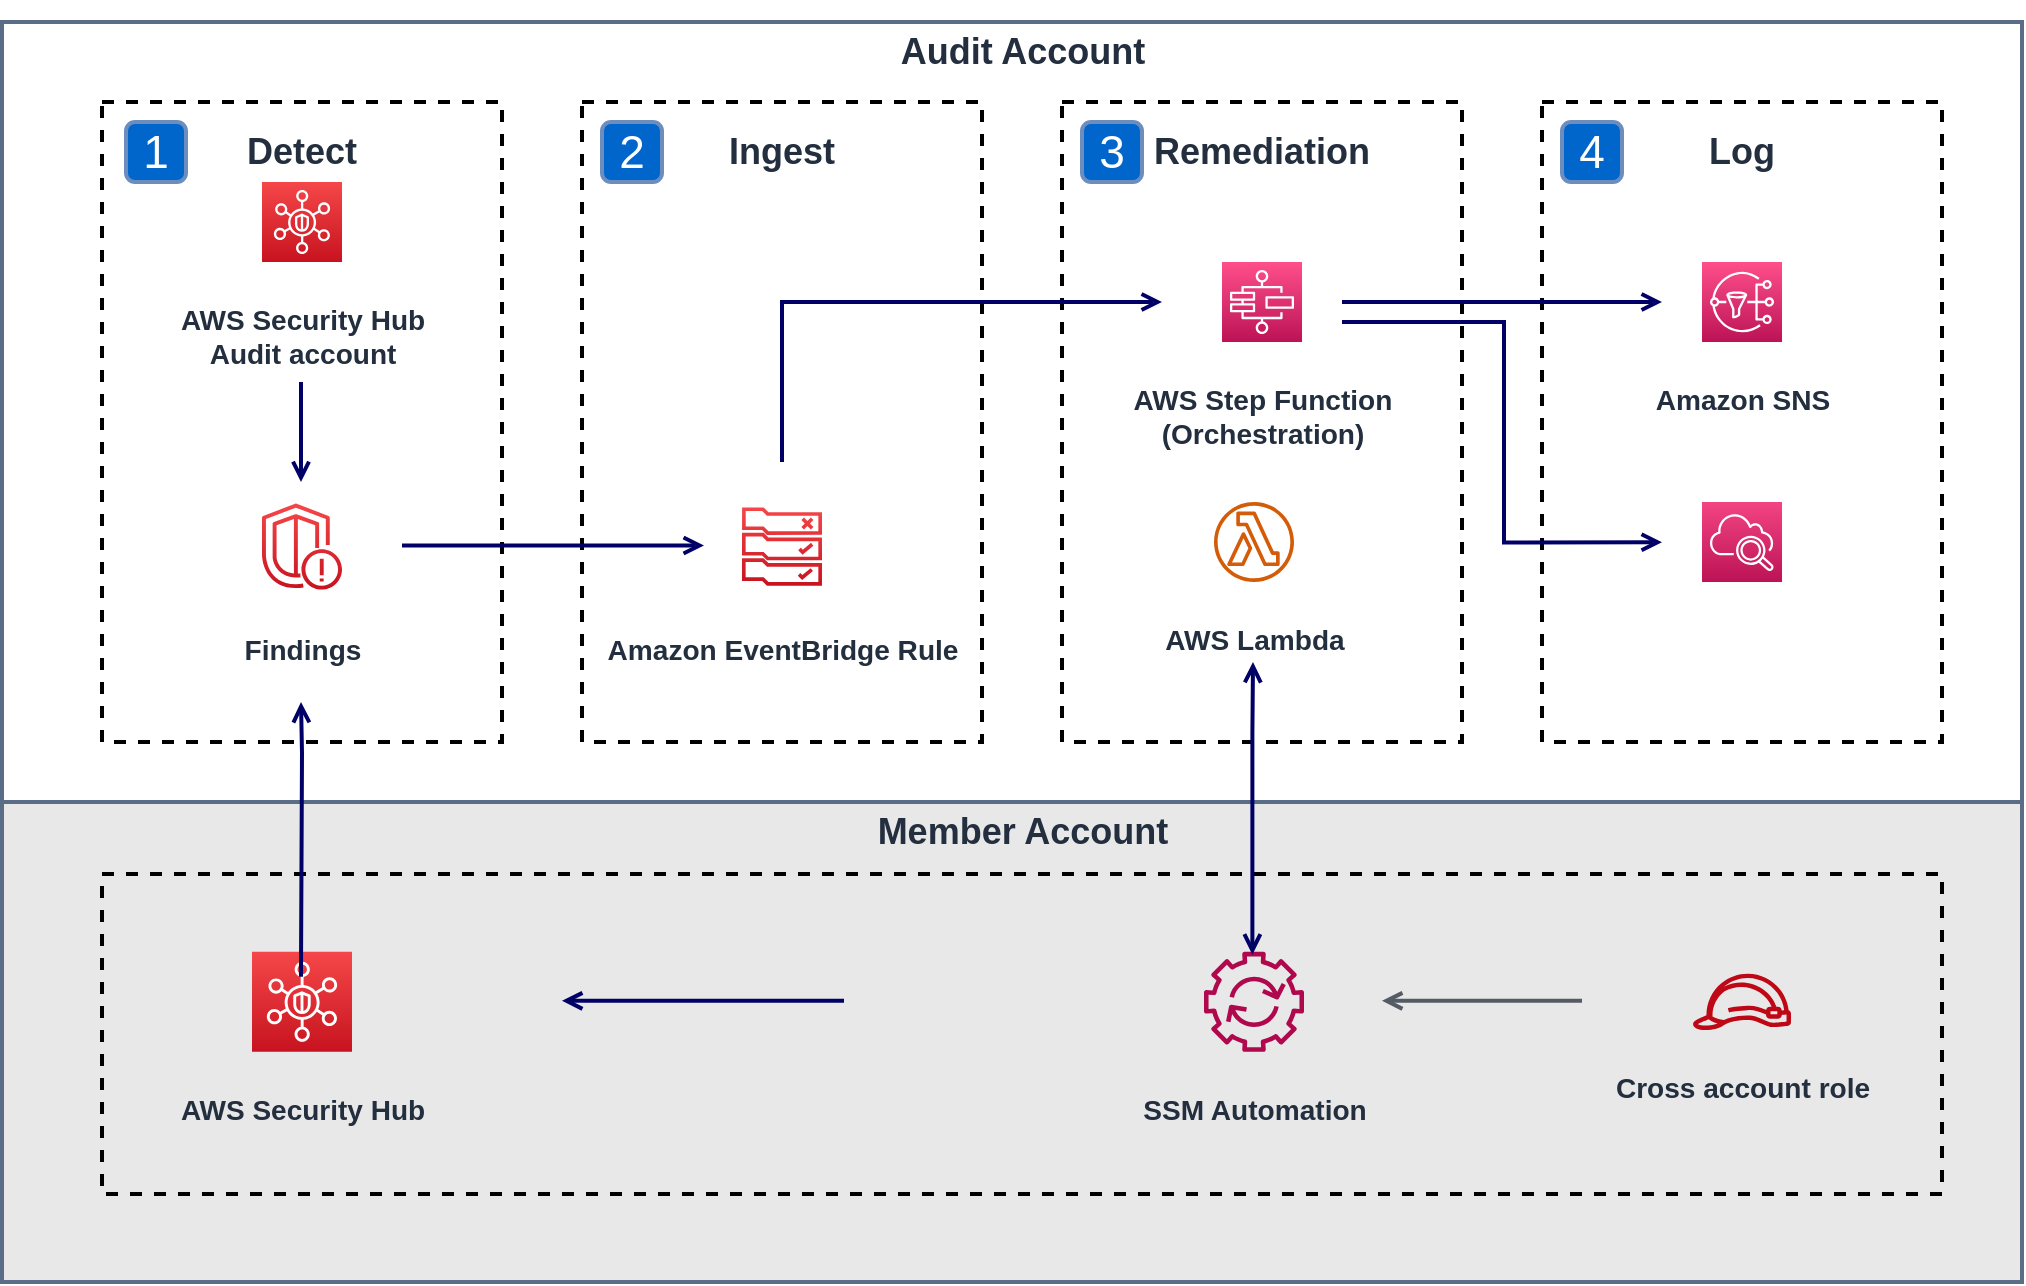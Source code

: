 <mxfile version="15.9.6" type="github">
  <diagram id="-_PuM2wYpfCO6fIP_Evk" name="Page-1">
    <mxGraphModel dx="2629" dy="1072" grid="1" gridSize="10" guides="1" tooltips="1" connect="1" arrows="1" fold="1" page="1" pageScale="1" pageWidth="827" pageHeight="1169" math="0" shadow="0">
      <root>
        <mxCell id="0" />
        <mxCell id="1" parent="0" />
        <mxCell id="5-8m9FPlLGpZZx9Ya4Tx-46" value="" style="fillColor=#E8E8E8;strokeColor=#5A6C86;verticalAlign=top;fontStyle=0;fontColor=#5A6C86;strokeWidth=2;" vertex="1" parent="1">
          <mxGeometry x="-490" y="470" width="1010" height="240" as="geometry" />
        </mxCell>
        <mxCell id="5-8m9FPlLGpZZx9Ya4Tx-27" value="" style="rounded=0;whiteSpace=wrap;html=1;dashed=0;sketch=0;pointerEvents=1;fontFamily=Helvetica;fontSize=12;fontColor=#232F3E;fillColor=#E6E6E6;gradientColor=none;strokeColor=none;" vertex="1" parent="1">
          <mxGeometry x="40" y="160" width="200" height="270" as="geometry" />
        </mxCell>
        <mxCell id="5-8m9FPlLGpZZx9Ya4Tx-1" value="" style="fillColor=default;strokeColor=#5A6C86;verticalAlign=top;fontStyle=0;fontColor=#5A6C86;strokeWidth=2;" vertex="1" parent="1">
          <mxGeometry x="-490" y="80" width="1010" height="390" as="geometry" />
        </mxCell>
        <mxCell id="5-8m9FPlLGpZZx9Ya4Tx-2" value="" style="rounded=0;whiteSpace=wrap;html=1;strokeWidth=2;fillColor=none;dashed=1;" vertex="1" parent="1">
          <mxGeometry x="-440" y="120" width="200" height="320" as="geometry" />
        </mxCell>
        <mxCell id="5-8m9FPlLGpZZx9Ya4Tx-7" value="" style="rounded=0;whiteSpace=wrap;html=1;strokeWidth=2;fillColor=none;dashed=1;" vertex="1" parent="1">
          <mxGeometry x="-440" y="506" width="920" height="160" as="geometry" />
        </mxCell>
        <mxCell id="5-8m9FPlLGpZZx9Ya4Tx-8" value="&lt;font color=&quot;#ffffff&quot; style=&quot;font-size: 23px&quot;&gt;1&lt;/font&gt;" style="rounded=1;whiteSpace=wrap;html=1;strokeWidth=2;fillColor=#0066CC;gradientColor=none;strokeColor=#6c8ebf;aspect=fixed;" vertex="1" parent="1">
          <mxGeometry x="-428" y="130" width="30" height="30" as="geometry" />
        </mxCell>
        <mxCell id="5-8m9FPlLGpZZx9Ya4Tx-9" value="" style="rounded=0;whiteSpace=wrap;html=1;strokeWidth=2;fillColor=none;dashed=1;" vertex="1" parent="1">
          <mxGeometry x="-200" y="120" width="200" height="320" as="geometry" />
        </mxCell>
        <mxCell id="5-8m9FPlLGpZZx9Ya4Tx-11" value="" style="rounded=0;whiteSpace=wrap;html=1;strokeWidth=2;fillColor=none;dashed=1;" vertex="1" parent="1">
          <mxGeometry x="40" y="120" width="200" height="320" as="geometry" />
        </mxCell>
        <mxCell id="5-8m9FPlLGpZZx9Ya4Tx-13" value="" style="rounded=0;whiteSpace=wrap;html=1;strokeWidth=2;fillColor=none;dashed=1;" vertex="1" parent="1">
          <mxGeometry x="280" y="120" width="200" height="320" as="geometry" />
        </mxCell>
        <mxCell id="5-8m9FPlLGpZZx9Ya4Tx-15" value="&lt;h3&gt;&lt;font style=&quot;font-size: 14px&quot;&gt;&lt;b&gt;AWS Security Hub&lt;br&gt;&lt;/b&gt;&lt;/font&gt;&lt;font style=&quot;font-size: 14px&quot;&gt;&lt;b&gt;Audit account&lt;/b&gt;&lt;/font&gt;&lt;/h3&gt;" style="sketch=0;points=[[0,0,0],[0.25,0,0],[0.5,0,0],[0.75,0,0],[1,0,0],[0,1,0],[0.25,1,0],[0.5,1,0],[0.75,1,0],[1,1,0],[0,0.25,0],[0,0.5,0],[0,0.75,0],[1,0.25,0],[1,0.5,0],[1,0.75,0]];outlineConnect=0;fontColor=#232F3E;gradientColor=#F54749;gradientDirection=north;fillColor=#C7131F;strokeColor=#ffffff;dashed=0;verticalLabelPosition=bottom;verticalAlign=top;align=center;html=1;fontSize=12;fontStyle=0;aspect=fixed;shape=mxgraph.aws4.resourceIcon;resIcon=mxgraph.aws4.security_hub;" vertex="1" parent="1">
          <mxGeometry x="-360" y="160" width="40" height="40" as="geometry" />
        </mxCell>
        <mxCell id="5-8m9FPlLGpZZx9Ya4Tx-16" value="&lt;h3&gt;Findings&lt;/h3&gt;" style="sketch=0;outlineConnect=0;fontColor=#232F3E;gradientColor=#F54749;fillColor=#C7131F;strokeColor=#ffffff;dashed=0;verticalLabelPosition=bottom;verticalAlign=top;align=center;html=1;fontSize=12;fontStyle=0;aspect=fixed;pointerEvents=1;shape=mxgraph.aws4.finding;gradientDirection=north;" vertex="1" parent="1">
          <mxGeometry x="-360" y="320" width="40" height="44.57" as="geometry" />
        </mxCell>
        <mxCell id="5-8m9FPlLGpZZx9Ya4Tx-17" value="&lt;h3&gt;Amazon EventBridge Rule&lt;/h3&gt;" style="sketch=0;outlineConnect=0;fontColor=#232F3E;gradientColor=#F54749;fillColor=#C7131F;strokeColor=#ffffff;dashed=0;verticalLabelPosition=bottom;verticalAlign=top;align=center;html=1;fontSize=12;fontStyle=0;aspect=fixed;pointerEvents=1;shape=mxgraph.aws4.rule_2;fontFamily=Helvetica;gradientDirection=north;" vertex="1" parent="1">
          <mxGeometry x="-120" y="320" width="40" height="44.57" as="geometry" />
        </mxCell>
        <mxCell id="5-8m9FPlLGpZZx9Ya4Tx-18" value="&lt;font color=&quot;#ffffff&quot; style=&quot;font-size: 23px&quot;&gt;2&lt;/font&gt;" style="rounded=1;whiteSpace=wrap;html=1;strokeWidth=2;fillColor=#0066CC;gradientColor=none;strokeColor=#6c8ebf;aspect=fixed;" vertex="1" parent="1">
          <mxGeometry x="-190" y="130" width="30" height="30" as="geometry" />
        </mxCell>
        <mxCell id="5-8m9FPlLGpZZx9Ya4Tx-19" value="&lt;h2&gt;Detect&lt;/h2&gt;" style="text;html=1;strokeColor=none;fillColor=none;align=center;verticalAlign=middle;whiteSpace=wrap;rounded=0;dashed=0;sketch=0;pointerEvents=1;fontFamily=Helvetica;fontSize=12;fontColor=#232F3E;" vertex="1" parent="1">
          <mxGeometry x="-370" y="130" width="60" height="30" as="geometry" />
        </mxCell>
        <mxCell id="5-8m9FPlLGpZZx9Ya4Tx-20" value="&lt;h2&gt;Ingest&lt;/h2&gt;" style="text;html=1;strokeColor=none;fillColor=none;align=center;verticalAlign=middle;whiteSpace=wrap;rounded=0;dashed=0;sketch=0;pointerEvents=1;fontFamily=Helvetica;fontSize=12;fontColor=#232F3E;" vertex="1" parent="1">
          <mxGeometry x="-130" y="130" width="60" height="30" as="geometry" />
        </mxCell>
        <mxCell id="5-8m9FPlLGpZZx9Ya4Tx-21" value="&lt;h2&gt;Remediation&lt;/h2&gt;" style="text;html=1;strokeColor=none;fillColor=none;align=center;verticalAlign=middle;whiteSpace=wrap;rounded=0;dashed=0;sketch=0;pointerEvents=1;fontFamily=Helvetica;fontSize=12;fontColor=#232F3E;" vertex="1" parent="1">
          <mxGeometry x="110" y="130" width="60" height="30" as="geometry" />
        </mxCell>
        <mxCell id="5-8m9FPlLGpZZx9Ya4Tx-22" value="&lt;h2&gt;Log&lt;/h2&gt;" style="text;html=1;strokeColor=none;fillColor=none;align=center;verticalAlign=middle;whiteSpace=wrap;rounded=0;dashed=0;sketch=0;pointerEvents=1;fontFamily=Helvetica;fontSize=12;fontColor=#232F3E;" vertex="1" parent="1">
          <mxGeometry x="350" y="130" width="60" height="30" as="geometry" />
        </mxCell>
        <mxCell id="5-8m9FPlLGpZZx9Ya4Tx-23" value="&lt;h3&gt;AWS Lambda&lt;/h3&gt;" style="sketch=0;outlineConnect=0;fontColor=#232F3E;gradientColor=none;fillColor=#D45B07;strokeColor=none;dashed=0;verticalLabelPosition=bottom;verticalAlign=top;align=center;html=1;fontSize=12;fontStyle=0;aspect=fixed;pointerEvents=1;shape=mxgraph.aws4.lambda_function;fontFamily=Helvetica;" vertex="1" parent="1">
          <mxGeometry x="116" y="320" width="40" height="40" as="geometry" />
        </mxCell>
        <mxCell id="5-8m9FPlLGpZZx9Ya4Tx-24" value="&lt;h3&gt;AWS Step Function&lt;br&gt;(Orchestration)&lt;/h3&gt;" style="sketch=0;points=[[0,0,0],[0.25,0,0],[0.5,0,0],[0.75,0,0],[1,0,0],[0,1,0],[0.25,1,0],[0.5,1,0],[0.75,1,0],[1,1,0],[0,0.25,0],[0,0.5,0],[0,0.75,0],[1,0.25,0],[1,0.5,0],[1,0.75,0]];outlineConnect=0;fontColor=#232F3E;gradientColor=#FF4F8B;gradientDirection=north;fillColor=#BC1356;strokeColor=#ffffff;dashed=0;verticalLabelPosition=bottom;verticalAlign=top;align=center;html=1;fontSize=12;fontStyle=0;aspect=fixed;shape=mxgraph.aws4.resourceIcon;resIcon=mxgraph.aws4.step_functions;pointerEvents=1;fontFamily=Helvetica;" vertex="1" parent="1">
          <mxGeometry x="120" y="200" width="40" height="40" as="geometry" />
        </mxCell>
        <mxCell id="5-8m9FPlLGpZZx9Ya4Tx-25" value="&lt;h3&gt;Amazon SNS&lt;/h3&gt;" style="sketch=0;points=[[0,0,0],[0.25,0,0],[0.5,0,0],[0.75,0,0],[1,0,0],[0,1,0],[0.25,1,0],[0.5,1,0],[0.75,1,0],[1,1,0],[0,0.25,0],[0,0.5,0],[0,0.75,0],[1,0.25,0],[1,0.5,0],[1,0.75,0]];outlineConnect=0;fontColor=#232F3E;gradientColor=#FF4F8B;gradientDirection=north;fillColor=#BC1356;strokeColor=#ffffff;dashed=0;verticalLabelPosition=bottom;verticalAlign=top;align=center;html=1;fontSize=12;fontStyle=0;aspect=fixed;shape=mxgraph.aws4.resourceIcon;resIcon=mxgraph.aws4.sns;pointerEvents=1;fontFamily=Helvetica;" vertex="1" parent="1">
          <mxGeometry x="360" y="200" width="40" height="40" as="geometry" />
        </mxCell>
        <mxCell id="5-8m9FPlLGpZZx9Ya4Tx-26" value="&lt;h3&gt;&lt;br&gt;&lt;/h3&gt;" style="sketch=0;points=[[0,0,0],[0.25,0,0],[0.5,0,0],[0.75,0,0],[1,0,0],[0,1,0],[0.25,1,0],[0.5,1,0],[0.75,1,0],[1,1,0],[0,0.25,0],[0,0.5,0],[0,0.75,0],[1,0.25,0],[1,0.5,0],[1,0.75,0]];points=[[0,0,0],[0.25,0,0],[0.5,0,0],[0.75,0,0],[1,0,0],[0,1,0],[0.25,1,0],[0.5,1,0],[0.75,1,0],[1,1,0],[0,0.25,0],[0,0.5,0],[0,0.75,0],[1,0.25,0],[1,0.5,0],[1,0.75,0]];outlineConnect=0;fontColor=#232F3E;gradientColor=#F34482;gradientDirection=north;fillColor=#BC1356;strokeColor=#ffffff;dashed=0;verticalLabelPosition=bottom;verticalAlign=top;align=center;html=1;fontSize=12;fontStyle=0;aspect=fixed;shape=mxgraph.aws4.resourceIcon;resIcon=mxgraph.aws4.cloudwatch_2;pointerEvents=1;fontFamily=Helvetica;" vertex="1" parent="1">
          <mxGeometry x="360" y="320" width="40" height="40" as="geometry" />
        </mxCell>
        <mxCell id="5-8m9FPlLGpZZx9Ya4Tx-28" value="&lt;h3&gt;Cross account role&lt;/h3&gt;" style="sketch=0;outlineConnect=0;fontColor=#232F3E;gradientColor=none;fillColor=#BF0816;strokeColor=none;dashed=0;verticalLabelPosition=bottom;verticalAlign=top;align=center;html=1;fontSize=12;fontStyle=0;aspect=fixed;pointerEvents=1;shape=mxgraph.aws4.role;rounded=0;fontFamily=Helvetica;" vertex="1" parent="1">
          <mxGeometry x="355" y="555.82" width="50" height="28.2" as="geometry" />
        </mxCell>
        <mxCell id="5-8m9FPlLGpZZx9Ya4Tx-29" value="&lt;h3&gt;SSM Automation&lt;/h3&gt;" style="sketch=0;outlineConnect=0;fontColor=#232F3E;gradientColor=none;fillColor=#B0084D;strokeColor=none;dashed=0;verticalLabelPosition=bottom;verticalAlign=top;align=center;html=1;fontSize=12;fontStyle=0;aspect=fixed;pointerEvents=1;shape=mxgraph.aws4.automation;rounded=0;fontFamily=Helvetica;" vertex="1" parent="1">
          <mxGeometry x="111" y="544.92" width="50" height="50" as="geometry" />
        </mxCell>
        <mxCell id="5-8m9FPlLGpZZx9Ya4Tx-30" value="&lt;h3&gt;&lt;font style=&quot;font-size: 14px&quot;&gt;&lt;b&gt;AWS Security Hub&lt;/b&gt;&lt;/font&gt;&lt;/h3&gt;" style="sketch=0;points=[[0,0,0],[0.25,0,0],[0.5,0,0],[0.75,0,0],[1,0,0],[0,1,0],[0.25,1,0],[0.5,1,0],[0.75,1,0],[1,1,0],[0,0.25,0],[0,0.5,0],[0,0.75,0],[1,0.25,0],[1,0.5,0],[1,0.75,0]];outlineConnect=0;fontColor=#232F3E;gradientColor=#F54749;gradientDirection=north;fillColor=#C7131F;strokeColor=#ffffff;dashed=0;verticalLabelPosition=bottom;verticalAlign=top;align=center;html=1;fontSize=12;fontStyle=0;aspect=fixed;shape=mxgraph.aws4.resourceIcon;resIcon=mxgraph.aws4.security_hub;" vertex="1" parent="1">
          <mxGeometry x="-365" y="544.92" width="50" height="50" as="geometry" />
        </mxCell>
        <mxCell id="5-8m9FPlLGpZZx9Ya4Tx-31" value="" style="edgeStyle=orthogonalEdgeStyle;html=1;endArrow=none;elbow=vertical;startArrow=open;startFill=0;strokeColor=#545B64;rounded=0;fontFamily=Helvetica;fontSize=12;fontColor=#232F3E;strokeWidth=2;" edge="1" parent="1">
          <mxGeometry width="100" relative="1" as="geometry">
            <mxPoint x="200" y="569.42" as="sourcePoint" />
            <mxPoint x="300" y="569.42" as="targetPoint" />
          </mxGeometry>
        </mxCell>
        <mxCell id="5-8m9FPlLGpZZx9Ya4Tx-32" value="" style="edgeStyle=orthogonalEdgeStyle;html=1;endArrow=none;elbow=vertical;startArrow=open;startFill=0;strokeColor=#000066;rounded=0;fontFamily=Helvetica;fontSize=12;fontColor=#232F3E;strokeWidth=2;endSize=6;" edge="1" parent="1">
          <mxGeometry width="100" relative="1" as="geometry">
            <mxPoint x="-210" y="569.42" as="sourcePoint" />
            <mxPoint x="-69" y="569.42" as="targetPoint" />
          </mxGeometry>
        </mxCell>
        <mxCell id="5-8m9FPlLGpZZx9Ya4Tx-36" value="" style="edgeStyle=orthogonalEdgeStyle;html=1;endArrow=none;elbow=vertical;startArrow=open;startFill=0;strokeColor=#000066;rounded=0;fontFamily=Helvetica;fontSize=12;fontColor=#232F3E;strokeWidth=2;endSize=6;entryX=0.148;entryY=0.364;entryDx=0;entryDy=0;entryPerimeter=0;" edge="1" parent="1" target="5-8m9FPlLGpZZx9Ya4Tx-46">
          <mxGeometry width="100" relative="1" as="geometry">
            <mxPoint x="-340.5" y="420" as="sourcePoint" />
            <mxPoint x="-340.5" y="510" as="targetPoint" />
          </mxGeometry>
        </mxCell>
        <mxCell id="5-8m9FPlLGpZZx9Ya4Tx-37" value="" style="edgeStyle=orthogonalEdgeStyle;html=1;endArrow=none;elbow=vertical;startArrow=open;startFill=0;strokeColor=#000066;rounded=0;fontFamily=Helvetica;fontSize=12;fontColor=#232F3E;strokeWidth=2;endSize=6;" edge="1" parent="1">
          <mxGeometry width="100" relative="1" as="geometry">
            <mxPoint x="-340.5" y="310" as="sourcePoint" />
            <mxPoint x="-340.5" y="260" as="targetPoint" />
          </mxGeometry>
        </mxCell>
        <mxCell id="5-8m9FPlLGpZZx9Ya4Tx-38" value="" style="edgeStyle=orthogonalEdgeStyle;html=1;endArrow=none;elbow=vertical;startArrow=open;startFill=0;strokeColor=#000066;rounded=0;fontFamily=Helvetica;fontSize=12;fontColor=#232F3E;strokeWidth=2;endSize=6;" edge="1" parent="1">
          <mxGeometry width="100" relative="1" as="geometry">
            <mxPoint x="-139" y="341.79" as="sourcePoint" />
            <mxPoint x="-290" y="341.79" as="targetPoint" />
          </mxGeometry>
        </mxCell>
        <mxCell id="5-8m9FPlLGpZZx9Ya4Tx-39" value="" style="edgeStyle=orthogonalEdgeStyle;html=1;endArrow=none;elbow=vertical;startArrow=open;startFill=0;strokeColor=#000066;rounded=0;fontFamily=Helvetica;fontSize=12;fontColor=#232F3E;strokeWidth=2;endSize=6;" edge="1" parent="1">
          <mxGeometry width="100" relative="1" as="geometry">
            <mxPoint x="90" y="220" as="sourcePoint" />
            <mxPoint x="-100" y="300" as="targetPoint" />
            <Array as="points">
              <mxPoint x="-100" y="220" />
            </Array>
          </mxGeometry>
        </mxCell>
        <mxCell id="5-8m9FPlLGpZZx9Ya4Tx-41" value="" style="edgeStyle=orthogonalEdgeStyle;html=1;endArrow=open;elbow=vertical;startArrow=open;startFill=0;strokeColor=#000066;rounded=0;fontFamily=Helvetica;fontSize=12;fontColor=#232F3E;strokeWidth=2;endSize=6;endFill=0;exitX=0.619;exitY=0.318;exitDx=0;exitDy=0;exitPerimeter=0;" edge="1" parent="1" source="5-8m9FPlLGpZZx9Ya4Tx-46">
          <mxGeometry width="100" relative="1" as="geometry">
            <mxPoint x="135.5" y="510" as="sourcePoint" />
            <mxPoint x="135.5" y="400" as="targetPoint" />
          </mxGeometry>
        </mxCell>
        <mxCell id="5-8m9FPlLGpZZx9Ya4Tx-42" value="" style="edgeStyle=orthogonalEdgeStyle;html=1;endArrow=none;elbow=vertical;startArrow=open;startFill=0;strokeColor=#000066;rounded=0;fontFamily=Helvetica;fontSize=12;fontColor=#232F3E;strokeWidth=2;endSize=6;" edge="1" parent="1">
          <mxGeometry width="100" relative="1" as="geometry">
            <mxPoint x="340" y="220" as="sourcePoint" />
            <mxPoint x="180" y="220" as="targetPoint" />
            <Array as="points">
              <mxPoint x="180" y="220" />
            </Array>
          </mxGeometry>
        </mxCell>
        <mxCell id="5-8m9FPlLGpZZx9Ya4Tx-43" value="" style="edgeStyle=orthogonalEdgeStyle;html=1;endArrow=none;elbow=vertical;startArrow=open;startFill=0;strokeColor=#000066;rounded=0;fontFamily=Helvetica;fontSize=12;fontColor=#232F3E;strokeWidth=2;endSize=6;exitX=0.3;exitY=0.688;exitDx=0;exitDy=0;exitPerimeter=0;" edge="1" parent="1" source="5-8m9FPlLGpZZx9Ya4Tx-13">
          <mxGeometry width="100" relative="1" as="geometry">
            <mxPoint x="311" y="340" as="sourcePoint" />
            <mxPoint x="180" y="230" as="targetPoint" />
            <Array as="points">
              <mxPoint x="261" y="340" />
              <mxPoint x="261" y="230" />
            </Array>
          </mxGeometry>
        </mxCell>
        <mxCell id="5-8m9FPlLGpZZx9Ya4Tx-44" value="&lt;font color=&quot;#ffffff&quot; style=&quot;font-size: 23px&quot;&gt;3&lt;/font&gt;" style="rounded=1;whiteSpace=wrap;html=1;strokeWidth=2;fillColor=#0066CC;gradientColor=none;strokeColor=#6c8ebf;aspect=fixed;" vertex="1" parent="1">
          <mxGeometry x="50" y="130" width="30" height="30" as="geometry" />
        </mxCell>
        <mxCell id="5-8m9FPlLGpZZx9Ya4Tx-45" value="&lt;font color=&quot;#ffffff&quot; style=&quot;font-size: 23px&quot;&gt;4&lt;/font&gt;" style="rounded=1;whiteSpace=wrap;html=1;strokeWidth=2;fillColor=#0066CC;gradientColor=none;strokeColor=#6c8ebf;aspect=fixed;" vertex="1" parent="1">
          <mxGeometry x="290" y="130" width="30" height="30" as="geometry" />
        </mxCell>
        <mxCell id="5-8m9FPlLGpZZx9Ya4Tx-47" value="&lt;h2&gt;Audit Account&lt;/h2&gt;" style="text;html=1;strokeColor=none;fillColor=none;align=center;verticalAlign=middle;whiteSpace=wrap;rounded=0;dashed=0;sketch=0;pointerEvents=1;fontFamily=Helvetica;fontSize=12;fontColor=#232F3E;" vertex="1" parent="1">
          <mxGeometry x="-62.5" y="80" width="165" height="30" as="geometry" />
        </mxCell>
        <mxCell id="5-8m9FPlLGpZZx9Ya4Tx-48" value="&lt;h2&gt;Member Account&lt;/h2&gt;" style="text;html=1;strokeColor=none;fillColor=none;align=center;verticalAlign=middle;whiteSpace=wrap;rounded=0;dashed=0;sketch=0;pointerEvents=1;fontFamily=Helvetica;fontSize=12;fontColor=#232F3E;" vertex="1" parent="1">
          <mxGeometry x="-62.5" y="470.0" width="165" height="30" as="geometry" />
        </mxCell>
      </root>
    </mxGraphModel>
  </diagram>
</mxfile>
